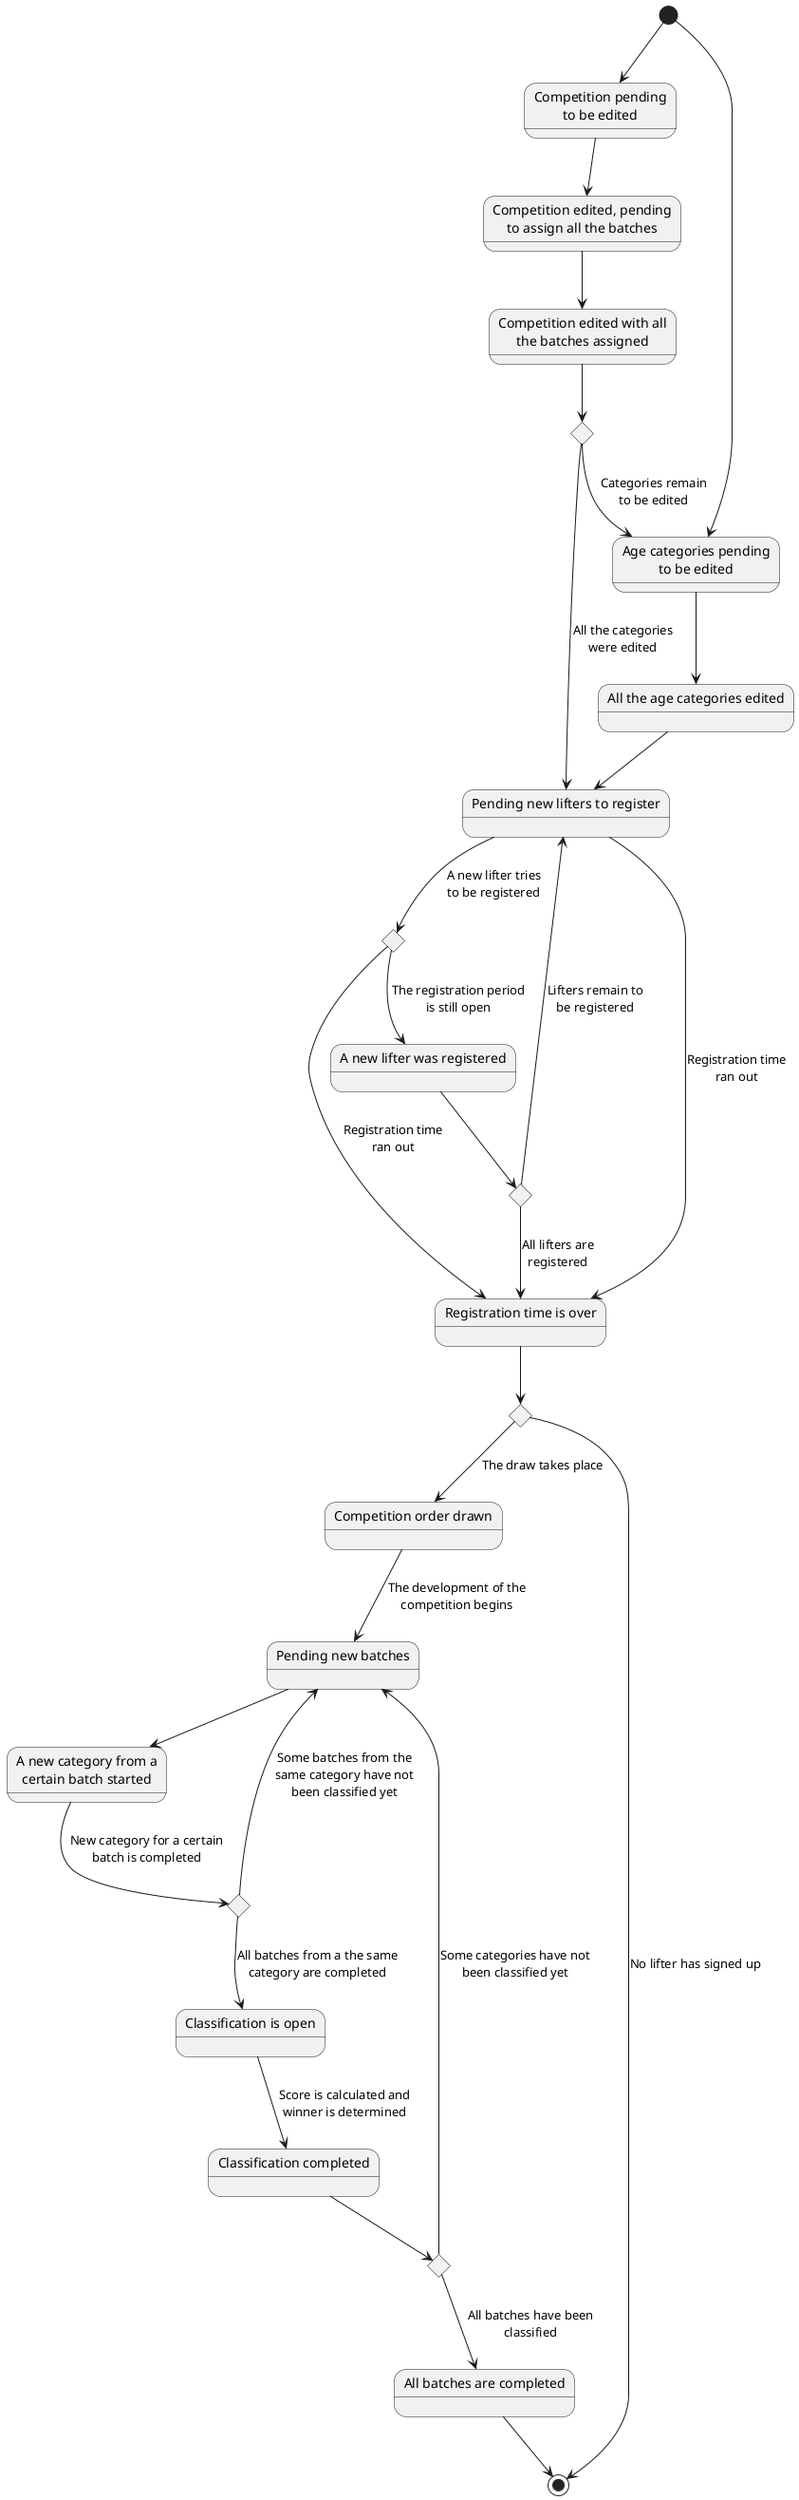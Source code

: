 @startuml
state "Competition pending\nto be edited" as PedingCompetition
state "Competition edited, pending\nto assign all the batches" as PedingAssignBatches
state "Competition edited with all\nthe batches assigned" as CompetitionEdited

state "Age categories pending\nto be edited" as PendingCategories
state "All the age categories edited" as CategoriesEdited

state MoreCategoriesToEditCHC <<choice>>

state "Pending new lifters to register" as PendingLiftersToRegister
state "Is the registration time still open?" as IsRegistrationOpenCHC <<choice>>
state "More lifters to register pending?" as MoreLiftersToRegisterCHC <<choice>>
state "A new lifter was registered" as NewLifterRegistered
state "Registration time is over" as RegistrationTimeOver
state "Is there any lifter registered?" as AnyLiftersRegisteredCHC <<choice>>
state "Competition order drawn" as CompetitionOrderDrawn
state "Pending new batches" as PendingNewBatch
state "A new category from a\ncertain batch started" as StartedNewBatchCategory
state "More batches pending?" as MoreCategoryBatchesCHC <<choice>>
state "Classification is open" as OpenClassification
state "Classification completed" as CompletedClassification
state "More batches from other categories pending?" as MoreBatchesCHC <<choice>>
state "All batches are completed" as CompletedBatches

[*] --> PedingCompetition
[*] --> PendingCategories
PendingCategories --> CategoriesEdited
PedingCompetition --> PedingAssignBatches
PedingAssignBatches --> CompetitionEdited
CompetitionEdited --> MoreCategoriesToEditCHC
MoreCategoriesToEditCHC --> PendingLiftersToRegister : All the categories\nwere edited
MoreCategoriesToEditCHC --> PendingCategories : Categories remain\nto be edited
CategoriesEdited --> PendingLiftersToRegister

PendingLiftersToRegister --> IsRegistrationOpenCHC : A new lifter tries\nto be registered
IsRegistrationOpenCHC --> RegistrationTimeOver : Registration time\nran out
IsRegistrationOpenCHC --> NewLifterRegistered : The registration period\nis still open
NewLifterRegistered --> MoreLiftersToRegisterCHC
MoreLiftersToRegisterCHC --> PendingLiftersToRegister : Lifters remain to\nbe registered
MoreLiftersToRegisterCHC --> RegistrationTimeOver : All lifters are\nregistered
PendingLiftersToRegister --> RegistrationTimeOver : Registration time\nran out
RegistrationTimeOver --> AnyLiftersRegisteredCHC
AnyLiftersRegisteredCHC --> CompetitionOrderDrawn : The draw takes place
AnyLiftersRegisteredCHC --> [*] : No lifter has signed up
CompetitionOrderDrawn --> PendingNewBatch : The development of the\ncompetition begins

PendingNewBatch --> StartedNewBatchCategory
StartedNewBatchCategory --> MoreCategoryBatchesCHC : New category for a certain\nbatch is completed

MoreCategoryBatchesCHC --> PendingNewBatch : Some batches from the\nsame category have not\nbeen classified yet
MoreCategoryBatchesCHC --> OpenClassification : All batches from a the same\ncategory are completed
OpenClassification --> CompletedClassification : Score is calculated and\nwinner is determined
CompletedClassification --> MoreBatchesCHC
MoreBatchesCHC --> PendingNewBatch : Some categories have not\nbeen classified yet
MoreBatchesCHC --> CompletedBatches : All batches have been\nclassified
CompletedBatches --> [*]
@enduml
